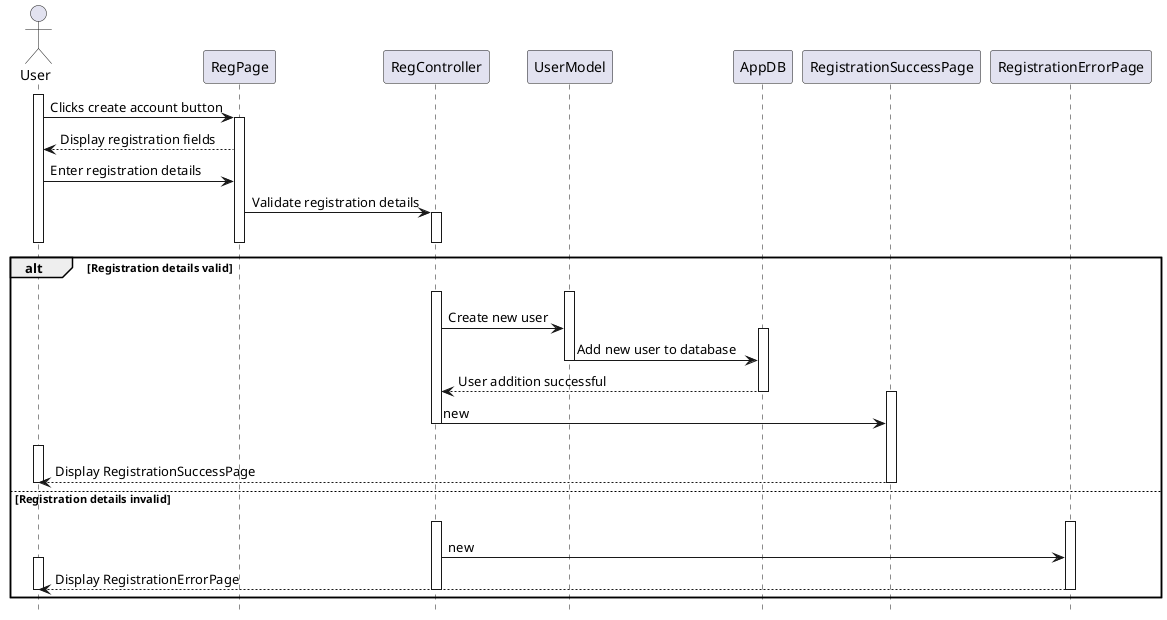 @startuml
hide footbox
actor User
participant RegPage
participant RegController
participant UserModel
participant AppDB
participant RegistrationSuccessPage
participant RegistrationErrorPage
activate User
User -> RegPage: Clicks create account button
activate RegPage
RegPage --> User: Display registration fields

User -> RegPage: Enter registration details
RegPage -> RegController: Validate registration details
activate RegController
deactivate User
deactivate RegPage
deactivate RegController

alt Registration details valid
    RegController-[hidden]->RegController
    activate RegController
    activate UserModel
    RegController -> UserModel: Create new user
    activate AppDB
    UserModel -> AppDB: Add new user to database
    deactivate UserModel
    AppDB --> RegController: User addition successful
    deactivate AppDB
    activate RegistrationSuccessPage
    RegController -> RegistrationSuccessPage: new
    deactivate RegController
    User-[hidden]->User
    activate User
    RegistrationSuccessPage --> User: Display RegistrationSuccessPage
    deactivate RegController
    deactivate AppDB
    deactivate RegistrationSuccessPage
    deactivate User

else Registration details invalid
    RegController-[hidden]->RegController
    activate RegController
    activate RegistrationErrorPage
    RegController -> RegistrationErrorPage: new
    activate User
    RegistrationErrorPage --> User: Display RegistrationErrorPage
    deactivate User 
    deactivate RegController
    deactivate RegistrationErrorPage
end
@enduml